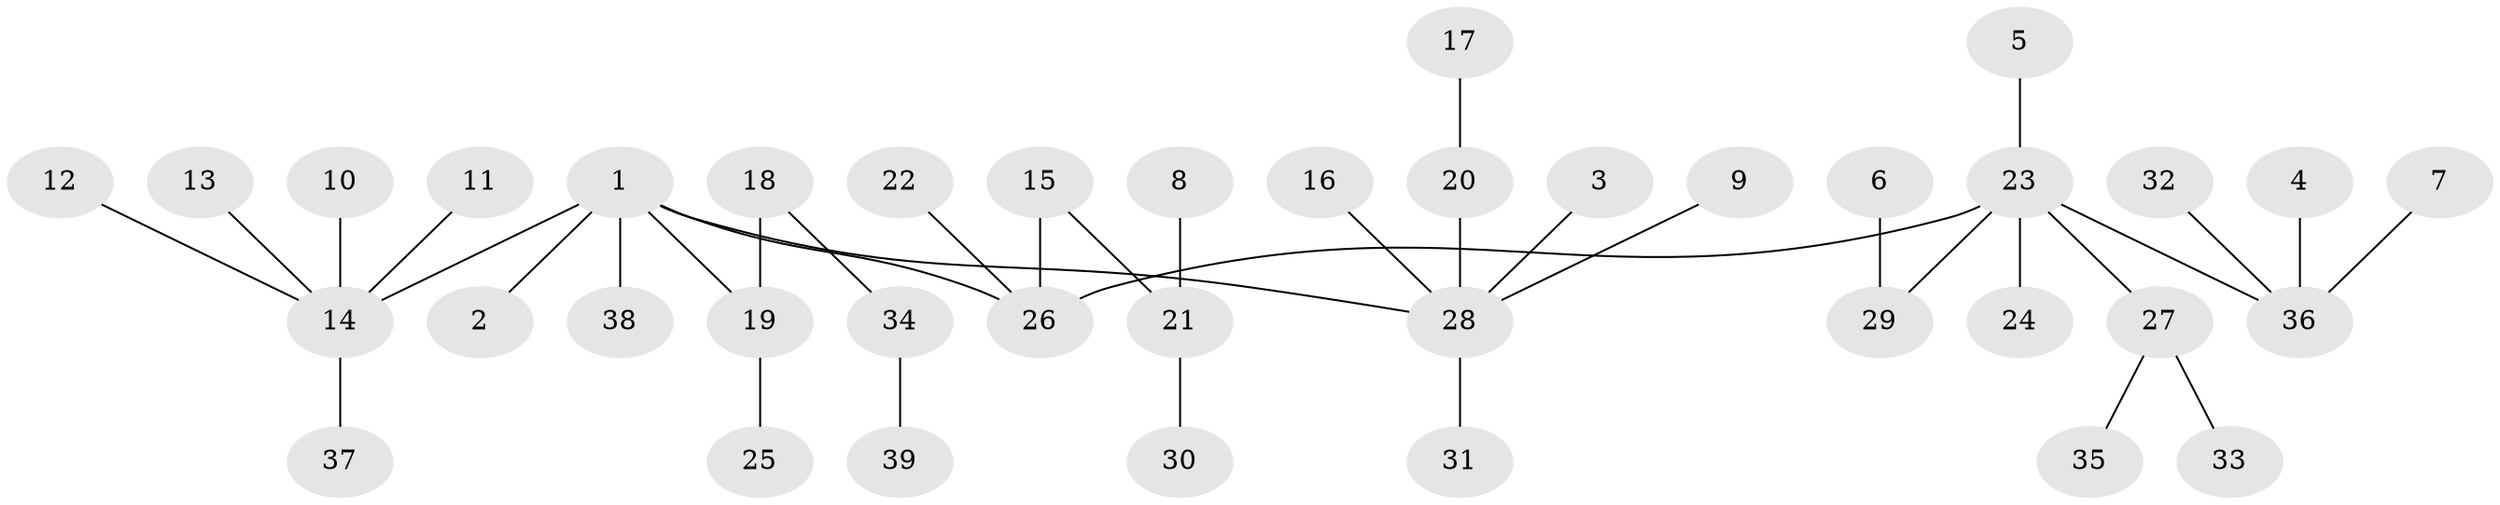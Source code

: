 // original degree distribution, {4: 0.08974358974358974, 2: 0.23076923076923078, 3: 0.11538461538461539, 6: 0.01282051282051282, 7: 0.01282051282051282, 5: 0.02564102564102564, 1: 0.5128205128205128}
// Generated by graph-tools (version 1.1) at 2025/26/03/09/25 03:26:23]
// undirected, 39 vertices, 38 edges
graph export_dot {
graph [start="1"]
  node [color=gray90,style=filled];
  1;
  2;
  3;
  4;
  5;
  6;
  7;
  8;
  9;
  10;
  11;
  12;
  13;
  14;
  15;
  16;
  17;
  18;
  19;
  20;
  21;
  22;
  23;
  24;
  25;
  26;
  27;
  28;
  29;
  30;
  31;
  32;
  33;
  34;
  35;
  36;
  37;
  38;
  39;
  1 -- 2 [weight=1.0];
  1 -- 14 [weight=1.0];
  1 -- 19 [weight=1.0];
  1 -- 26 [weight=1.0];
  1 -- 28 [weight=1.0];
  1 -- 38 [weight=1.0];
  3 -- 28 [weight=1.0];
  4 -- 36 [weight=1.0];
  5 -- 23 [weight=1.0];
  6 -- 29 [weight=1.0];
  7 -- 36 [weight=1.0];
  8 -- 21 [weight=1.0];
  9 -- 28 [weight=1.0];
  10 -- 14 [weight=1.0];
  11 -- 14 [weight=1.0];
  12 -- 14 [weight=1.0];
  13 -- 14 [weight=1.0];
  14 -- 37 [weight=1.0];
  15 -- 21 [weight=1.0];
  15 -- 26 [weight=1.0];
  16 -- 28 [weight=1.0];
  17 -- 20 [weight=1.0];
  18 -- 19 [weight=1.0];
  18 -- 34 [weight=1.0];
  19 -- 25 [weight=1.0];
  20 -- 28 [weight=1.0];
  21 -- 30 [weight=1.0];
  22 -- 26 [weight=1.0];
  23 -- 24 [weight=1.0];
  23 -- 26 [weight=1.0];
  23 -- 27 [weight=1.0];
  23 -- 29 [weight=1.0];
  23 -- 36 [weight=1.0];
  27 -- 33 [weight=1.0];
  27 -- 35 [weight=1.0];
  28 -- 31 [weight=1.0];
  32 -- 36 [weight=1.0];
  34 -- 39 [weight=1.0];
}
